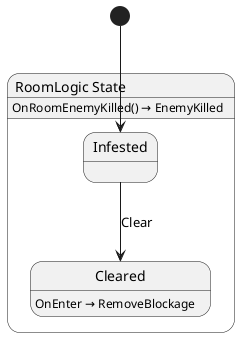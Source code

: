 @startuml RoomLogic
state "RoomLogic State" as Nevergreen_RoomLogic_State {
  state "Infested" as Nevergreen_RoomLogic_State_Infested
  state "Cleared" as Nevergreen_RoomLogic_State_Cleared
}

Nevergreen_RoomLogic_State_Infested --> Nevergreen_RoomLogic_State_Cleared : Clear

Nevergreen_RoomLogic_State : OnRoomEnemyKilled() → EnemyKilled
Nevergreen_RoomLogic_State_Cleared : OnEnter → RemoveBlockage

[*] --> Nevergreen_RoomLogic_State_Infested
@enduml